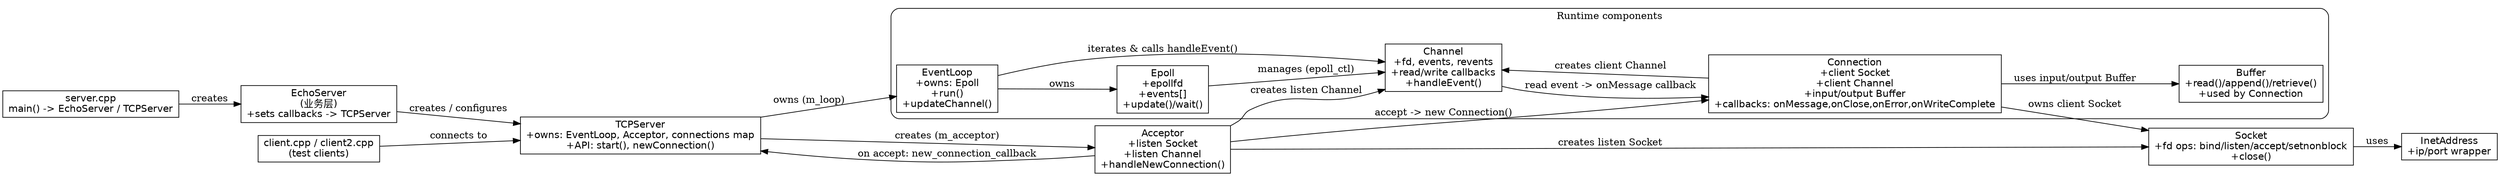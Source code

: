 
digraph ReactorNetworkServer {
    rankdir=LR;
    node [shape=box, fontname="Helvetica"];

    ServerMain [label="server.cpp\nmain() -> EchoServer / TCPServer"];
    EchoServer [label="EchoServer\n(业务层)\n+sets callbacks -> TCPServer"];
    TCPServer [label="TCPServer\n+owns: EventLoop, Acceptor, connections map\n+API: start(), newConnection()"];
    EventLoop [label="EventLoop\n+owns: Epoll\n+run()\n+updateChannel()"];
    Epoll [label="Epoll\n+epollfd\n+events[]\n+update()/wait()"];
    Acceptor [label="Acceptor\n+listen Socket\n+listen Channel\n+handleNewConnection()"];
    Channel [label="Channel\n+fd, events, revents\n+read/write callbacks\n+handleEvent()"];
    Connection [label="Connection\n+client Socket\n+client Channel\n+input/output Buffer\n+callbacks: onMessage,onClose,onError,onWriteComplete"];
    Socket [label="Socket\n+fd ops: bind/listen/accept/setnonblock\n+close()"];
    InetAddress [label="InetAddress\n+ip/port wrapper"];
    Buffer [label="Buffer\n+read()/append()/retrieve()\n+used by Connection"];
    ClientApp [label="client.cpp / client2.cpp\n(test clients)"];

    // creation & ownership
    ServerMain -> EchoServer [label="creates"];
    EchoServer -> TCPServer [label="creates / configures"];
    TCPServer -> Acceptor [label="creates (m_acceptor)"];
    TCPServer -> EventLoop [label="owns (m_loop)"];
    EventLoop -> Epoll [label="owns"];
    Acceptor -> Socket [label="creates listen Socket"];
    Acceptor -> Channel [label="creates listen Channel"];

    // runtime flows
    Acceptor -> TCPServer [label="on accept: new_connection_callback"];
    Acceptor -> Connection [label="accept -> new Connection()"];
    Connection -> Channel [label="creates client Channel"];
    Connection -> Socket [label="owns client Socket"];
    Connection -> Buffer [label="uses input/output Buffer"];

    // event dispatch
    Epoll -> Channel [label="manages (epoll_ctl)"];
    EventLoop -> Channel [label="iterates & calls handleEvent()"];
    Channel -> Connection [label="read event -> onMessage callback"];

    // helpers / tests
    Socket -> InetAddress [label="uses"];
    ClientApp -> TCPServer [label="connects to"];

    // stylistic clusters
    subgraph cluster_runtime {
        label = "Runtime components";
        style=rounded;
        EventLoop; Epoll; Channel; Connection; Buffer;
    }

}
